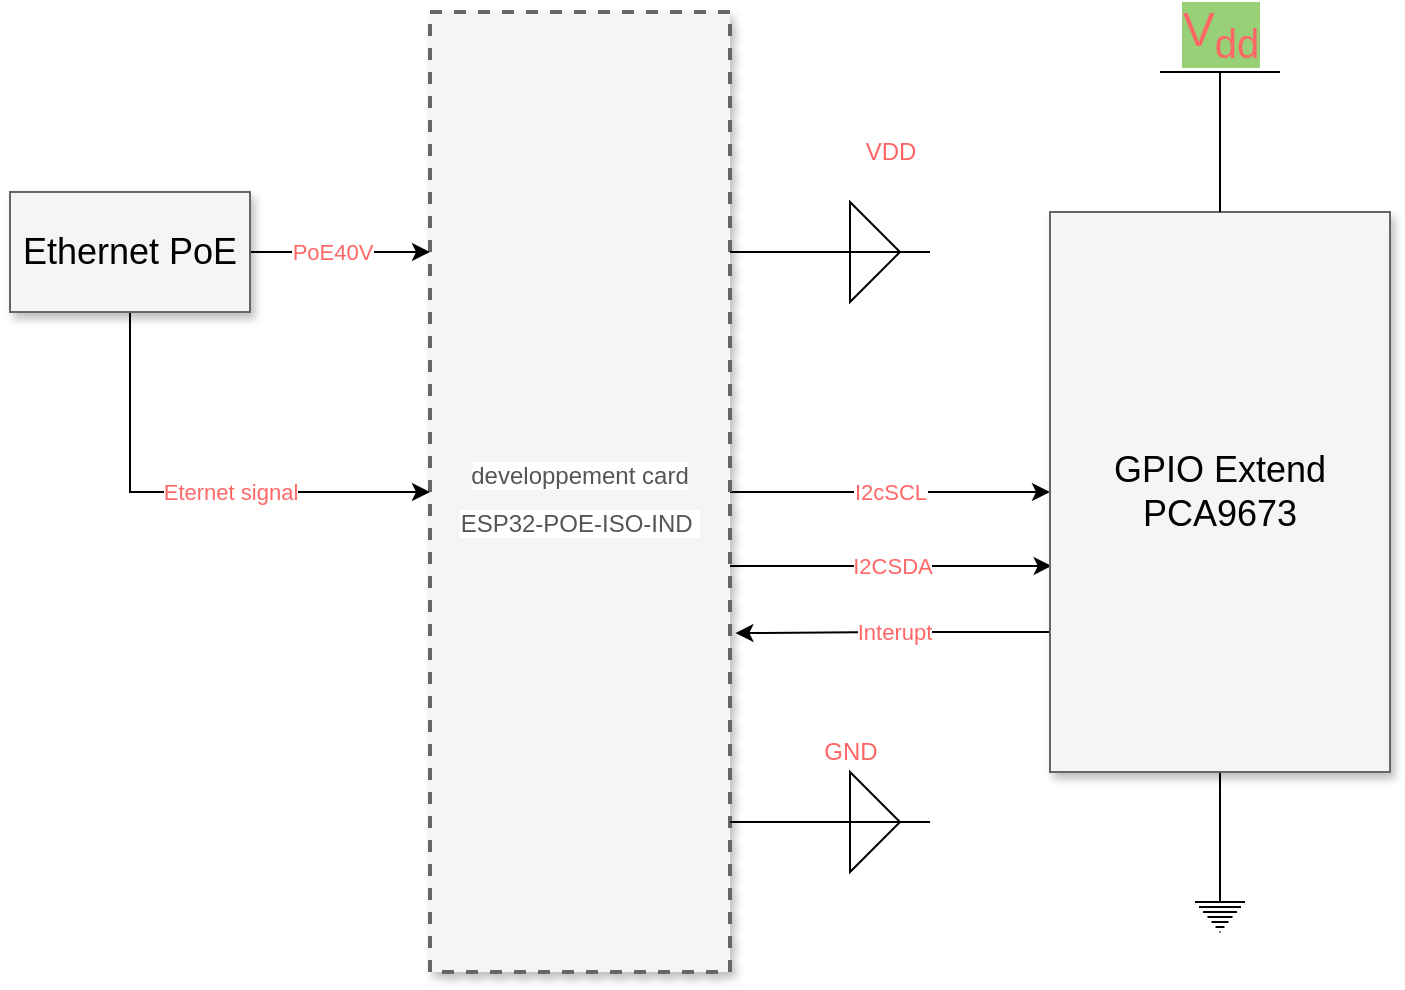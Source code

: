 <mxfile version="16.6.2" type="github">
  <diagram name="Page-1" id="90a13364-a465-7bf4-72fc-28e22215d7a0">
    <mxGraphModel dx="1727" dy="911" grid="1" gridSize="10" guides="1" tooltips="1" connect="1" arrows="1" fold="1" page="1" pageScale="1.5" pageWidth="1169" pageHeight="826" background="none" math="0" shadow="0">
      <root>
        <mxCell id="0" style=";html=1;" />
        <mxCell id="1" style=";html=1;" parent="0" />
        <mxCell id="_-TaKJ5GSbhSLey4029--2" value="I2cSCL" style="edgeStyle=orthogonalEdgeStyle;rounded=0;orthogonalLoop=1;jettySize=auto;html=1;exitX=1;exitY=0.5;exitDx=0;exitDy=0;entryX=0;entryY=0.5;entryDx=0;entryDy=0;fontFamily=Helvetica;fontColor=#FF6666;" edge="1" parent="1" source="3a17f1ce550125da-1" target="3a17f1ce550125da-2">
          <mxGeometry relative="1" as="geometry">
            <Array as="points">
              <mxPoint x="440" y="530" />
              <mxPoint x="440" y="530" />
            </Array>
          </mxGeometry>
        </mxCell>
        <mxCell id="_-TaKJ5GSbhSLey4029--7" style="edgeStyle=orthogonalEdgeStyle;rounded=0;orthogonalLoop=1;jettySize=auto;html=1;exitX=1;exitY=0.577;exitDx=0;exitDy=0;entryX=0.005;entryY=0.632;entryDx=0;entryDy=0;entryPerimeter=0;fontFamily=Helvetica;fontColor=#FF6666;exitPerimeter=0;" edge="1" parent="1" source="3a17f1ce550125da-1" target="3a17f1ce550125da-2">
          <mxGeometry relative="1" as="geometry">
            <Array as="points">
              <mxPoint x="440" y="567" />
              <mxPoint x="440" y="567" />
            </Array>
          </mxGeometry>
        </mxCell>
        <mxCell id="_-TaKJ5GSbhSLey4029--8" value="I2CSDA" style="edgeLabel;html=1;align=center;verticalAlign=middle;resizable=0;points=[];fontFamily=Helvetica;fontColor=#FF6666;" vertex="1" connectable="0" parent="_-TaKJ5GSbhSLey4029--7">
          <mxGeometry x="0.198" relative="1" as="geometry">
            <mxPoint x="-16" as="offset" />
          </mxGeometry>
        </mxCell>
        <mxCell id="3a17f1ce550125da-1" value="&lt;span style=&quot;color: rgb(85 , 85 , 85) ; font-family: &amp;#34;arial&amp;#34; , &amp;#34;helvetica&amp;#34; , sans-serif ; font-size: 12px ; text-align: justify ; background-color: rgb(255 , 255 , 255)&quot;&gt;developpement card&lt;br&gt;ESP32-POE-ISO-IND&amp;nbsp;&lt;/span&gt;" style="whiteSpace=wrap;html=1;shadow=1;fontSize=20;fillColor=#f5f5f5;strokeColor=#666666;strokeWidth=2;dashed=1;" parent="1" vertex="1">
          <mxGeometry x="220" y="290" width="150" height="480" as="geometry" />
        </mxCell>
        <mxCell id="_-TaKJ5GSbhSLey4029--13" style="edgeStyle=orthogonalEdgeStyle;rounded=0;orthogonalLoop=1;jettySize=auto;html=1;exitX=0.75;exitY=1;exitDx=0;exitDy=0;entryX=0.5;entryY=0;entryDx=0;entryDy=0;entryPerimeter=0;fontFamily=Helvetica;fontColor=#FF6666;strokeColor=none;endArrow=none;endFill=0;" edge="1" parent="1" source="3a17f1ce550125da-2" target="_-TaKJ5GSbhSLey4029--11">
          <mxGeometry relative="1" as="geometry" />
        </mxCell>
        <mxCell id="_-TaKJ5GSbhSLey4029--14" style="edgeStyle=orthogonalEdgeStyle;rounded=0;orthogonalLoop=1;jettySize=auto;html=1;exitX=0.5;exitY=1;exitDx=0;exitDy=0;entryX=0.5;entryY=0;entryDx=0;entryDy=0;entryPerimeter=0;fontFamily=Helvetica;fontColor=#FF6666;endArrow=none;endFill=0;" edge="1" parent="1" source="3a17f1ce550125da-2" target="_-TaKJ5GSbhSLey4029--11">
          <mxGeometry relative="1" as="geometry" />
        </mxCell>
        <mxCell id="_-TaKJ5GSbhSLey4029--23" value="Interupt" style="edgeStyle=orthogonalEdgeStyle;rounded=0;orthogonalLoop=1;jettySize=auto;html=1;exitX=0;exitY=0.75;exitDx=0;exitDy=0;entryX=1.018;entryY=0.647;entryDx=0;entryDy=0;entryPerimeter=0;fontFamily=Helvetica;fontColor=#FF6666;endArrow=classic;endFill=1;" edge="1" parent="1" source="3a17f1ce550125da-2" target="3a17f1ce550125da-1">
          <mxGeometry relative="1" as="geometry">
            <Array as="points">
              <mxPoint x="450" y="601" />
            </Array>
          </mxGeometry>
        </mxCell>
        <mxCell id="3a17f1ce550125da-2" value="GPIO Extend&lt;br&gt;PCA9673" style="whiteSpace=wrap;html=1;shadow=1;fontSize=18;fillColor=#f5f5f5;strokeColor=#666666;" parent="1" vertex="1">
          <mxGeometry x="530" y="390" width="170" height="280" as="geometry" />
        </mxCell>
        <mxCell id="3a17f1ce550125da-18" style="edgeStyle=elbowEdgeStyle;rounded=0;html=1;startArrow=none;startFill=0;jettySize=auto;orthogonalLoop=1;fontSize=18;elbow=vertical;entryX=0;entryY=0.25;entryDx=0;entryDy=0;" parent="1" source="3a17f1ce550125da-11" target="3a17f1ce550125da-1" edge="1">
          <mxGeometry relative="1" as="geometry">
            <mxPoint x="799.5" y="834.714" as="targetPoint" />
          </mxGeometry>
        </mxCell>
        <mxCell id="_-TaKJ5GSbhSLey4029--5" value="PoE40V" style="edgeLabel;html=1;align=center;verticalAlign=middle;resizable=0;points=[];fontFamily=Helvetica;fontColor=#FF6666;" vertex="1" connectable="0" parent="3a17f1ce550125da-18">
          <mxGeometry x="-0.386" y="-5" relative="1" as="geometry">
            <mxPoint x="13" y="-5" as="offset" />
          </mxGeometry>
        </mxCell>
        <mxCell id="_-TaKJ5GSbhSLey4029--3" style="edgeStyle=orthogonalEdgeStyle;rounded=0;orthogonalLoop=1;jettySize=auto;html=1;exitX=0.5;exitY=1;exitDx=0;exitDy=0;fontFamily=Helvetica;fontColor=#FF6666;" edge="1" parent="1" source="3a17f1ce550125da-11" target="3a17f1ce550125da-1">
          <mxGeometry relative="1" as="geometry" />
        </mxCell>
        <mxCell id="_-TaKJ5GSbhSLey4029--4" value="Eternet signal" style="edgeLabel;html=1;align=center;verticalAlign=middle;resizable=0;points=[];fontFamily=Helvetica;fontColor=#FF6666;" vertex="1" connectable="0" parent="_-TaKJ5GSbhSLey4029--3">
          <mxGeometry x="0.16" y="6" relative="1" as="geometry">
            <mxPoint x="1" y="6" as="offset" />
          </mxGeometry>
        </mxCell>
        <mxCell id="3a17f1ce550125da-11" value="Ethernet PoE" style="whiteSpace=wrap;html=1;shadow=1;fontSize=18;fillColor=#f5f5f5;strokeColor=#666666;" parent="1" vertex="1">
          <mxGeometry x="10" y="380" width="120" height="60" as="geometry" />
        </mxCell>
        <mxCell id="_-TaKJ5GSbhSLey4029--11" value="" style="pointerEvents=1;verticalLabelPosition=bottom;shadow=0;dashed=0;align=center;html=1;verticalAlign=top;shape=mxgraph.electrical.signal_sources.protective_earth;labelBackgroundColor=#97D077;fontFamily=Helvetica;fontColor=#FF6666;" vertex="1" parent="1">
          <mxGeometry x="602.5" y="730" width="25" height="20" as="geometry" />
        </mxCell>
        <mxCell id="_-TaKJ5GSbhSLey4029--16" style="edgeStyle=orthogonalEdgeStyle;rounded=0;orthogonalLoop=1;jettySize=auto;html=1;exitX=0.5;exitY=0;exitDx=0;exitDy=0;exitPerimeter=0;fontFamily=Helvetica;fontColor=#FF6666;endArrow=none;endFill=0;" edge="1" parent="1" source="_-TaKJ5GSbhSLey4029--15" target="3a17f1ce550125da-2">
          <mxGeometry relative="1" as="geometry" />
        </mxCell>
        <mxCell id="_-TaKJ5GSbhSLey4029--15" value="V&lt;sub&gt;dd&lt;/sub&gt;" style="verticalLabelPosition=top;verticalAlign=bottom;shape=mxgraph.electrical.signal_sources.vdd;shadow=0;dashed=0;align=center;strokeWidth=1;fontSize=24;html=1;flipV=1;labelBackgroundColor=#97D077;fontFamily=Helvetica;fontColor=#FF6666;" vertex="1" parent="1">
          <mxGeometry x="585" y="320" width="60" height="40" as="geometry" />
        </mxCell>
        <mxCell id="_-TaKJ5GSbhSLey4029--17" value="" style="pointerEvents=1;verticalLabelPosition=bottom;shadow=0;dashed=0;align=center;html=1;verticalAlign=top;shape=mxgraph.electrical.miscellaneous.cable_termination;labelBackgroundColor=#97D077;fontFamily=Helvetica;fontColor=#FF6666;" vertex="1" parent="1">
          <mxGeometry x="370" y="670" width="100" height="50" as="geometry" />
        </mxCell>
        <mxCell id="_-TaKJ5GSbhSLey4029--19" value="" style="pointerEvents=1;verticalLabelPosition=bottom;shadow=0;dashed=0;align=center;html=1;verticalAlign=top;shape=mxgraph.electrical.miscellaneous.cable_termination;labelBackgroundColor=#97D077;fontFamily=Helvetica;fontColor=#FF6666;" vertex="1" parent="1">
          <mxGeometry x="370" y="384.999" width="100" height="50" as="geometry" />
        </mxCell>
        <mxCell id="_-TaKJ5GSbhSLey4029--20" value="VDD" style="text;html=1;align=center;verticalAlign=middle;resizable=0;points=[];autosize=1;strokeColor=none;fillColor=none;fontFamily=Helvetica;fontColor=#FF6666;" vertex="1" parent="1">
          <mxGeometry x="430" y="350" width="40" height="20" as="geometry" />
        </mxCell>
        <mxCell id="_-TaKJ5GSbhSLey4029--22" value="GND" style="text;html=1;align=center;verticalAlign=middle;resizable=0;points=[];autosize=1;strokeColor=none;fillColor=none;fontFamily=Helvetica;fontColor=#FF6666;" vertex="1" parent="1">
          <mxGeometry x="410" y="650" width="40" height="20" as="geometry" />
        </mxCell>
      </root>
    </mxGraphModel>
  </diagram>
</mxfile>
